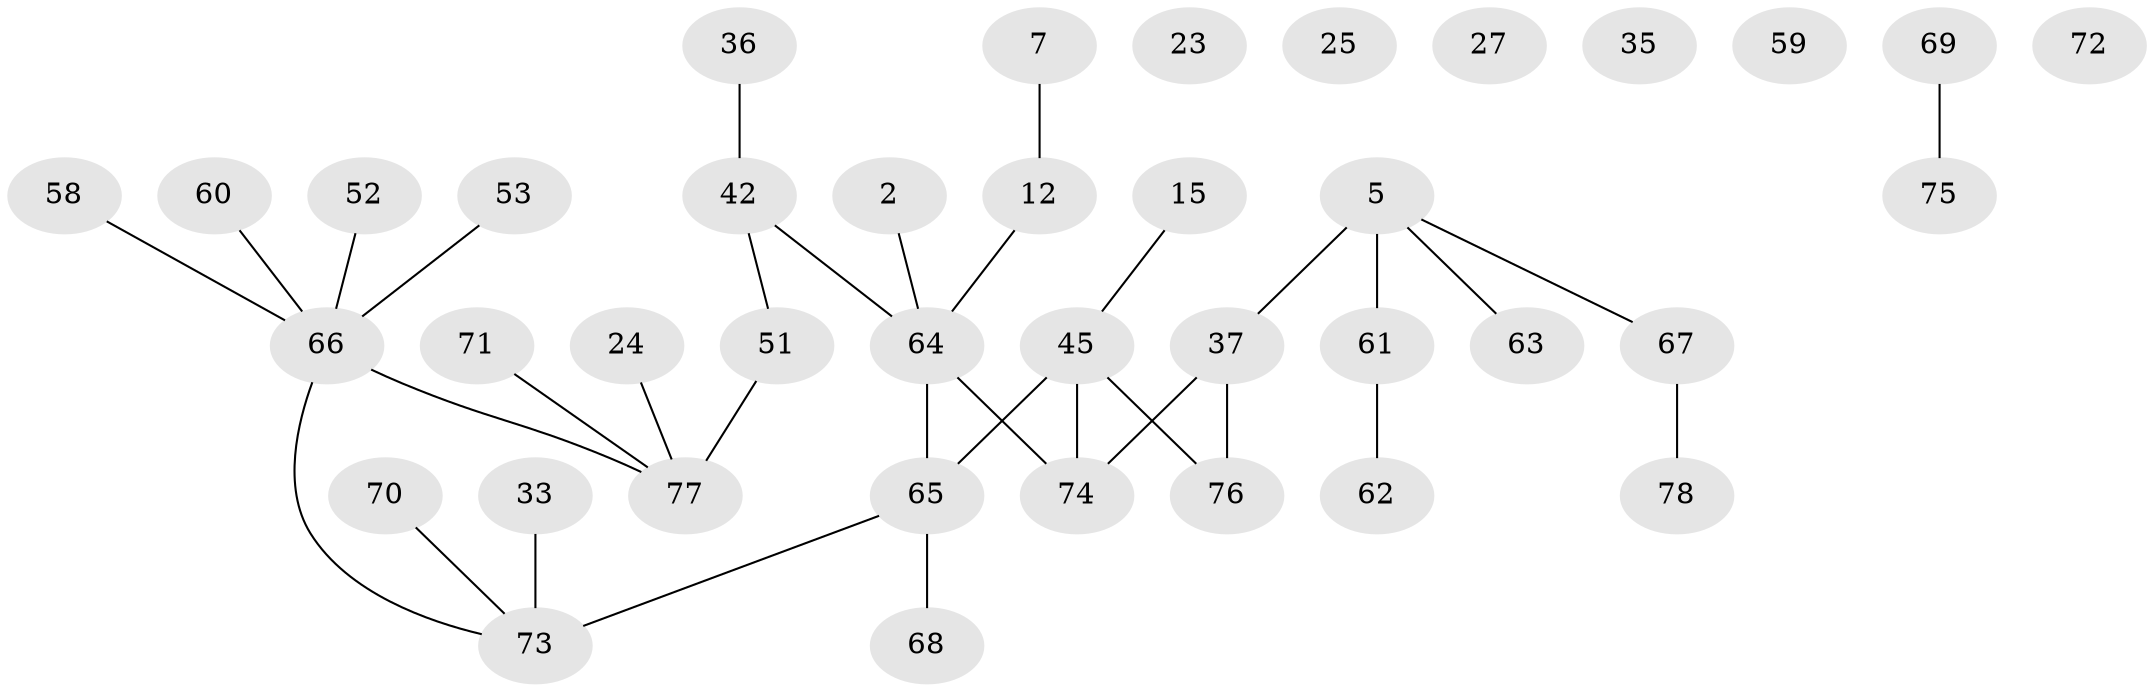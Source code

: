 // original degree distribution, {2: 0.2692307692307692, 1: 0.32051282051282054, 3: 0.21794871794871795, 5: 0.02564102564102564, 4: 0.07692307692307693, 0: 0.07692307692307693, 6: 0.01282051282051282}
// Generated by graph-tools (version 1.1) at 2025/39/03/09/25 04:39:37]
// undirected, 39 vertices, 34 edges
graph export_dot {
graph [start="1"]
  node [color=gray90,style=filled];
  2;
  5;
  7;
  12 [super="+3"];
  15;
  23;
  24;
  25;
  27;
  33;
  35;
  36;
  37 [super="+28"];
  42 [super="+18"];
  45;
  51 [super="+21"];
  52 [super="+9"];
  53;
  58 [super="+32"];
  59;
  60;
  61 [super="+50"];
  62 [super="+31"];
  63;
  64;
  65 [super="+6+43"];
  66 [super="+40+17+56"];
  67 [super="+34"];
  68;
  69;
  70;
  71 [super="+55"];
  72;
  73 [super="+1+13+41+57"];
  74 [super="+29+48"];
  75;
  76 [super="+26+49+22"];
  77 [super="+10"];
  78;
  2 -- 64;
  5 -- 37 [weight=2];
  5 -- 61;
  5 -- 63;
  5 -- 67;
  7 -- 12;
  12 -- 64 [weight=2];
  15 -- 45;
  24 -- 77;
  33 -- 73;
  36 -- 42 [weight=2];
  37 -- 76;
  37 -- 74;
  42 -- 64;
  42 -- 51;
  45 -- 65 [weight=2];
  45 -- 76;
  45 -- 74;
  51 -- 77;
  52 -- 66;
  53 -- 66;
  58 -- 66;
  60 -- 66;
  61 -- 62;
  64 -- 65;
  64 -- 74;
  65 -- 68;
  65 -- 73 [weight=2];
  66 -- 77 [weight=2];
  66 -- 73;
  67 -- 78;
  69 -- 75;
  70 -- 73;
  71 -- 77;
}
